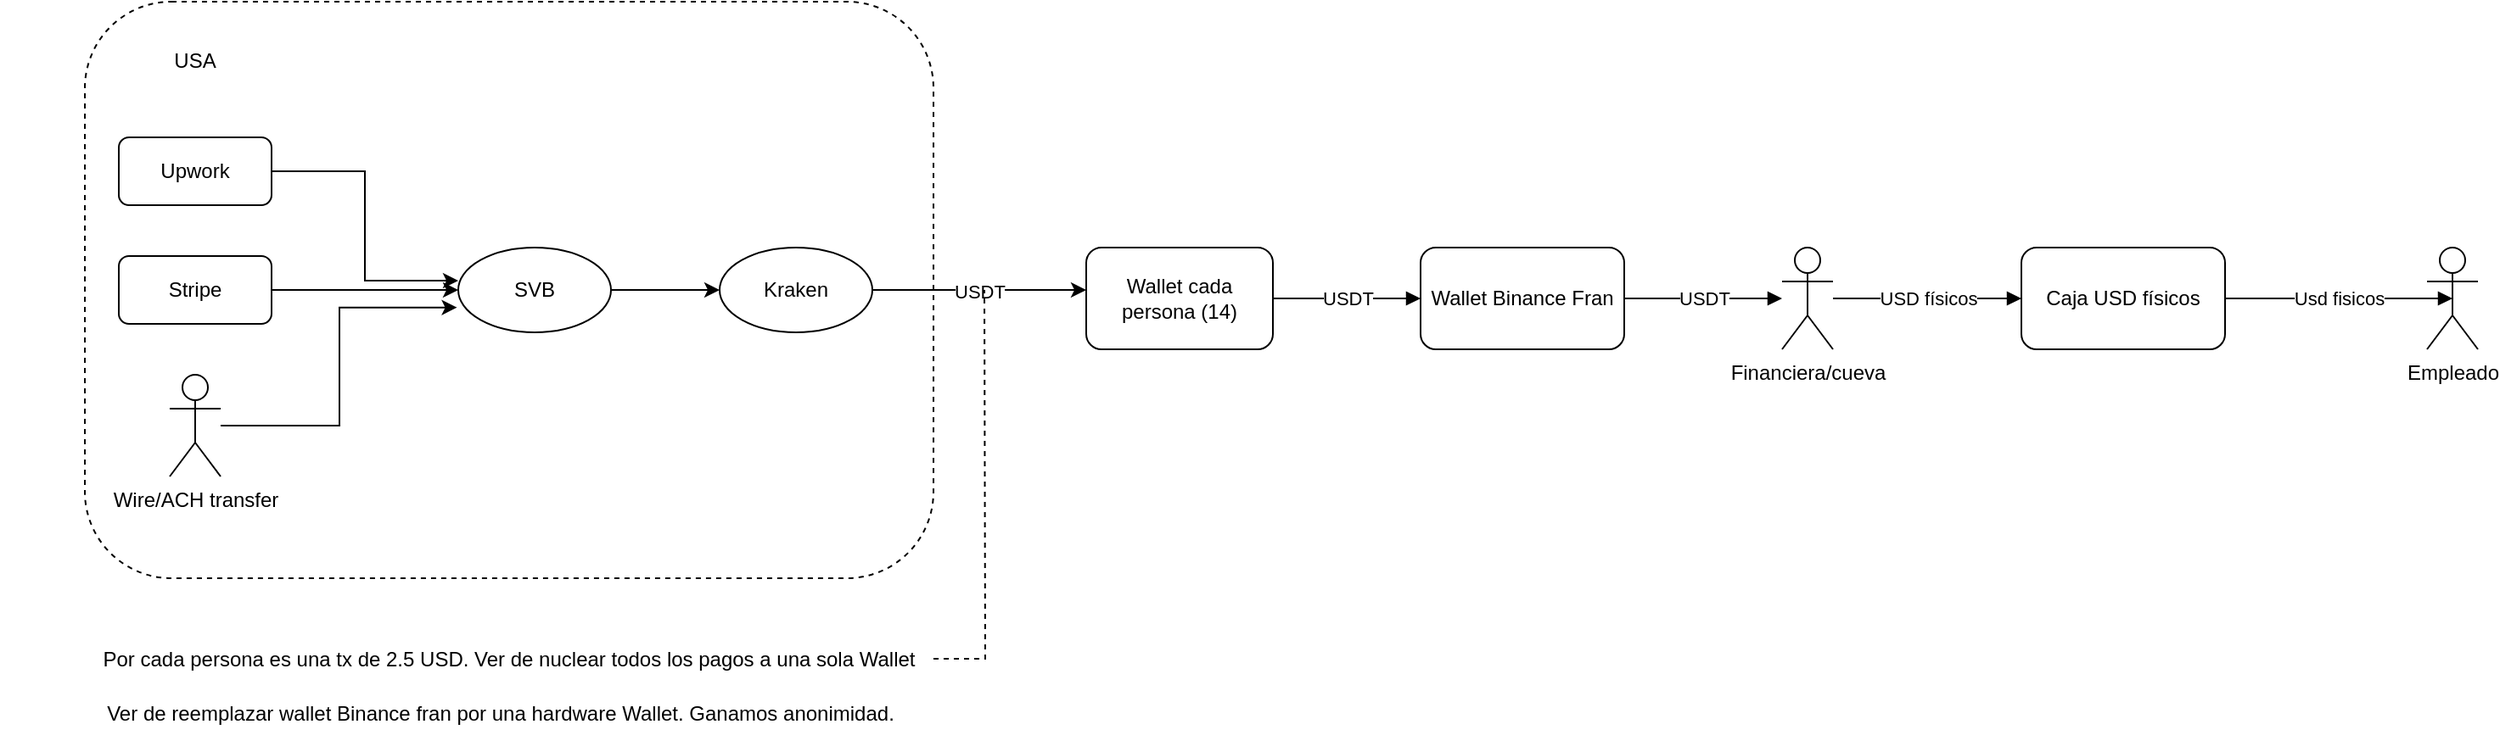 <mxfile version="20.7.4" type="github">
  <diagram id="WY6eLPj0wJiWYhOSjMlj" name="Página-1">
    <mxGraphModel dx="2022" dy="713" grid="1" gridSize="10" guides="1" tooltips="1" connect="1" arrows="1" fold="1" page="1" pageScale="1" pageWidth="827" pageHeight="1169" math="0" shadow="0">
      <root>
        <mxCell id="0" />
        <mxCell id="1" parent="0" />
        <mxCell id="Bsk7Vog6S74ePI7YdXme-16" value="" style="rounded=1;whiteSpace=wrap;html=1;dashed=1;" vertex="1" parent="1">
          <mxGeometry x="40" y="20" width="500" height="340" as="geometry" />
        </mxCell>
        <mxCell id="Bsk7Vog6S74ePI7YdXme-7" style="edgeStyle=orthogonalEdgeStyle;rounded=0;orthogonalLoop=1;jettySize=auto;html=1;entryX=0;entryY=0.39;entryDx=0;entryDy=0;entryPerimeter=0;" edge="1" parent="1" source="Bsk7Vog6S74ePI7YdXme-1" target="Bsk7Vog6S74ePI7YdXme-6">
          <mxGeometry relative="1" as="geometry" />
        </mxCell>
        <mxCell id="Bsk7Vog6S74ePI7YdXme-1" value="Upwork" style="rounded=1;whiteSpace=wrap;html=1;" vertex="1" parent="1">
          <mxGeometry x="60" y="100" width="90" height="40" as="geometry" />
        </mxCell>
        <mxCell id="Bsk7Vog6S74ePI7YdXme-8" style="edgeStyle=orthogonalEdgeStyle;rounded=0;orthogonalLoop=1;jettySize=auto;html=1;entryX=0;entryY=0.5;entryDx=0;entryDy=0;" edge="1" parent="1" source="Bsk7Vog6S74ePI7YdXme-2" target="Bsk7Vog6S74ePI7YdXme-6">
          <mxGeometry relative="1" as="geometry" />
        </mxCell>
        <mxCell id="Bsk7Vog6S74ePI7YdXme-2" value="Stripe" style="rounded=1;whiteSpace=wrap;html=1;" vertex="1" parent="1">
          <mxGeometry x="60" y="170" width="90" height="40" as="geometry" />
        </mxCell>
        <mxCell id="Bsk7Vog6S74ePI7YdXme-9" style="edgeStyle=orthogonalEdgeStyle;rounded=0;orthogonalLoop=1;jettySize=auto;html=1;entryX=-0.008;entryY=0.707;entryDx=0;entryDy=0;entryPerimeter=0;" edge="1" parent="1" source="Bsk7Vog6S74ePI7YdXme-3" target="Bsk7Vog6S74ePI7YdXme-6">
          <mxGeometry relative="1" as="geometry" />
        </mxCell>
        <mxCell id="Bsk7Vog6S74ePI7YdXme-3" value="Wire/ACH transfer" style="shape=umlActor;verticalLabelPosition=bottom;verticalAlign=top;html=1;outlineConnect=0;" vertex="1" parent="1">
          <mxGeometry x="90" y="240" width="30" height="60" as="geometry" />
        </mxCell>
        <mxCell id="Bsk7Vog6S74ePI7YdXme-11" style="edgeStyle=orthogonalEdgeStyle;rounded=0;orthogonalLoop=1;jettySize=auto;html=1;entryX=0;entryY=0.5;entryDx=0;entryDy=0;" edge="1" parent="1" source="Bsk7Vog6S74ePI7YdXme-6" target="Bsk7Vog6S74ePI7YdXme-10">
          <mxGeometry relative="1" as="geometry" />
        </mxCell>
        <mxCell id="Bsk7Vog6S74ePI7YdXme-6" value="SVB" style="ellipse;whiteSpace=wrap;html=1;" vertex="1" parent="1">
          <mxGeometry x="260" y="165" width="90" height="50" as="geometry" />
        </mxCell>
        <mxCell id="Bsk7Vog6S74ePI7YdXme-13" value="USDT" style="edgeStyle=orthogonalEdgeStyle;rounded=0;orthogonalLoop=1;jettySize=auto;html=1;" edge="1" parent="1" source="Bsk7Vog6S74ePI7YdXme-10">
          <mxGeometry relative="1" as="geometry">
            <mxPoint x="630" y="190" as="targetPoint" />
          </mxGeometry>
        </mxCell>
        <mxCell id="Bsk7Vog6S74ePI7YdXme-10" value="Kraken" style="ellipse;whiteSpace=wrap;html=1;" vertex="1" parent="1">
          <mxGeometry x="414" y="165" width="90" height="50" as="geometry" />
        </mxCell>
        <mxCell id="Bsk7Vog6S74ePI7YdXme-27" value="USDT" style="edgeStyle=orthogonalEdgeStyle;rounded=0;orthogonalLoop=1;jettySize=auto;html=1;endArrow=block;endFill=1;" edge="1" parent="1" source="Bsk7Vog6S74ePI7YdXme-18" target="Bsk7Vog6S74ePI7YdXme-24">
          <mxGeometry relative="1" as="geometry" />
        </mxCell>
        <mxCell id="Bsk7Vog6S74ePI7YdXme-18" value="Wallet Binance Fran" style="rounded=1;whiteSpace=wrap;html=1;" vertex="1" parent="1">
          <mxGeometry x="827" y="165" width="120" height="60" as="geometry" />
        </mxCell>
        <mxCell id="Bsk7Vog6S74ePI7YdXme-34" value="Usd fisicos" style="edgeStyle=orthogonalEdgeStyle;rounded=0;orthogonalLoop=1;jettySize=auto;html=1;entryX=0.5;entryY=0.5;entryDx=0;entryDy=0;entryPerimeter=0;endArrow=block;endFill=1;" edge="1" parent="1" source="Bsk7Vog6S74ePI7YdXme-20" target="Bsk7Vog6S74ePI7YdXme-29">
          <mxGeometry relative="1" as="geometry" />
        </mxCell>
        <mxCell id="Bsk7Vog6S74ePI7YdXme-20" value="Caja USD físicos" style="rounded=1;whiteSpace=wrap;html=1;" vertex="1" parent="1">
          <mxGeometry x="1181" y="165" width="120" height="60" as="geometry" />
        </mxCell>
        <mxCell id="Bsk7Vog6S74ePI7YdXme-23" style="rounded=0;orthogonalLoop=1;jettySize=auto;html=1;dashed=1;edgeStyle=orthogonalEdgeStyle;endArrow=none;endFill=0;" edge="1" parent="1" source="Bsk7Vog6S74ePI7YdXme-21">
          <mxGeometry relative="1" as="geometry">
            <mxPoint x="570" y="190" as="targetPoint" />
          </mxGeometry>
        </mxCell>
        <mxCell id="Bsk7Vog6S74ePI7YdXme-21" value="Por cada persona es una tx de 2.5 USD. Ver de nuclear todos los pagos a una sola Wallet" style="text;html=1;strokeColor=none;fillColor=none;align=center;verticalAlign=middle;whiteSpace=wrap;rounded=0;" vertex="1" parent="1">
          <mxGeometry x="40" y="390" width="500" height="35" as="geometry" />
        </mxCell>
        <mxCell id="Bsk7Vog6S74ePI7YdXme-33" value="USD físicos" style="edgeStyle=orthogonalEdgeStyle;rounded=0;orthogonalLoop=1;jettySize=auto;html=1;entryX=0;entryY=0.5;entryDx=0;entryDy=0;endArrow=block;endFill=1;" edge="1" parent="1" source="Bsk7Vog6S74ePI7YdXme-24" target="Bsk7Vog6S74ePI7YdXme-20">
          <mxGeometry relative="1" as="geometry" />
        </mxCell>
        <mxCell id="Bsk7Vog6S74ePI7YdXme-24" value="Financiera/cueva" style="shape=umlActor;verticalLabelPosition=bottom;verticalAlign=top;html=1;outlineConnect=0;" vertex="1" parent="1">
          <mxGeometry x="1040" y="165" width="30" height="60" as="geometry" />
        </mxCell>
        <mxCell id="Bsk7Vog6S74ePI7YdXme-29" value="Empleado" style="shape=umlActor;verticalLabelPosition=bottom;verticalAlign=top;html=1;outlineConnect=0;" vertex="1" parent="1">
          <mxGeometry x="1420" y="165" width="30" height="60" as="geometry" />
        </mxCell>
        <mxCell id="Bsk7Vog6S74ePI7YdXme-31" value="USA" style="text;html=1;strokeColor=none;fillColor=none;align=center;verticalAlign=middle;whiteSpace=wrap;rounded=0;" vertex="1" parent="1">
          <mxGeometry x="75" y="40" width="60" height="30" as="geometry" />
        </mxCell>
        <mxCell id="Bsk7Vog6S74ePI7YdXme-32" value="Ver de reemplazar wallet Binance fran por una hardware Wallet. Ganamos anonimidad." style="text;html=1;strokeColor=none;fillColor=none;align=center;verticalAlign=middle;whiteSpace=wrap;rounded=0;" vertex="1" parent="1">
          <mxGeometry x="-10" y="425" width="590" height="30" as="geometry" />
        </mxCell>
        <mxCell id="Bsk7Vog6S74ePI7YdXme-39" value="USDT" style="edgeStyle=orthogonalEdgeStyle;rounded=0;orthogonalLoop=1;jettySize=auto;html=1;entryX=0;entryY=0.5;entryDx=0;entryDy=0;endArrow=block;endFill=1;" edge="1" parent="1" source="Bsk7Vog6S74ePI7YdXme-35" target="Bsk7Vog6S74ePI7YdXme-18">
          <mxGeometry relative="1" as="geometry" />
        </mxCell>
        <mxCell id="Bsk7Vog6S74ePI7YdXme-35" value="Wallet cada persona (14)" style="rounded=1;whiteSpace=wrap;html=1;" vertex="1" parent="1">
          <mxGeometry x="630" y="165" width="110" height="60" as="geometry" />
        </mxCell>
      </root>
    </mxGraphModel>
  </diagram>
</mxfile>
